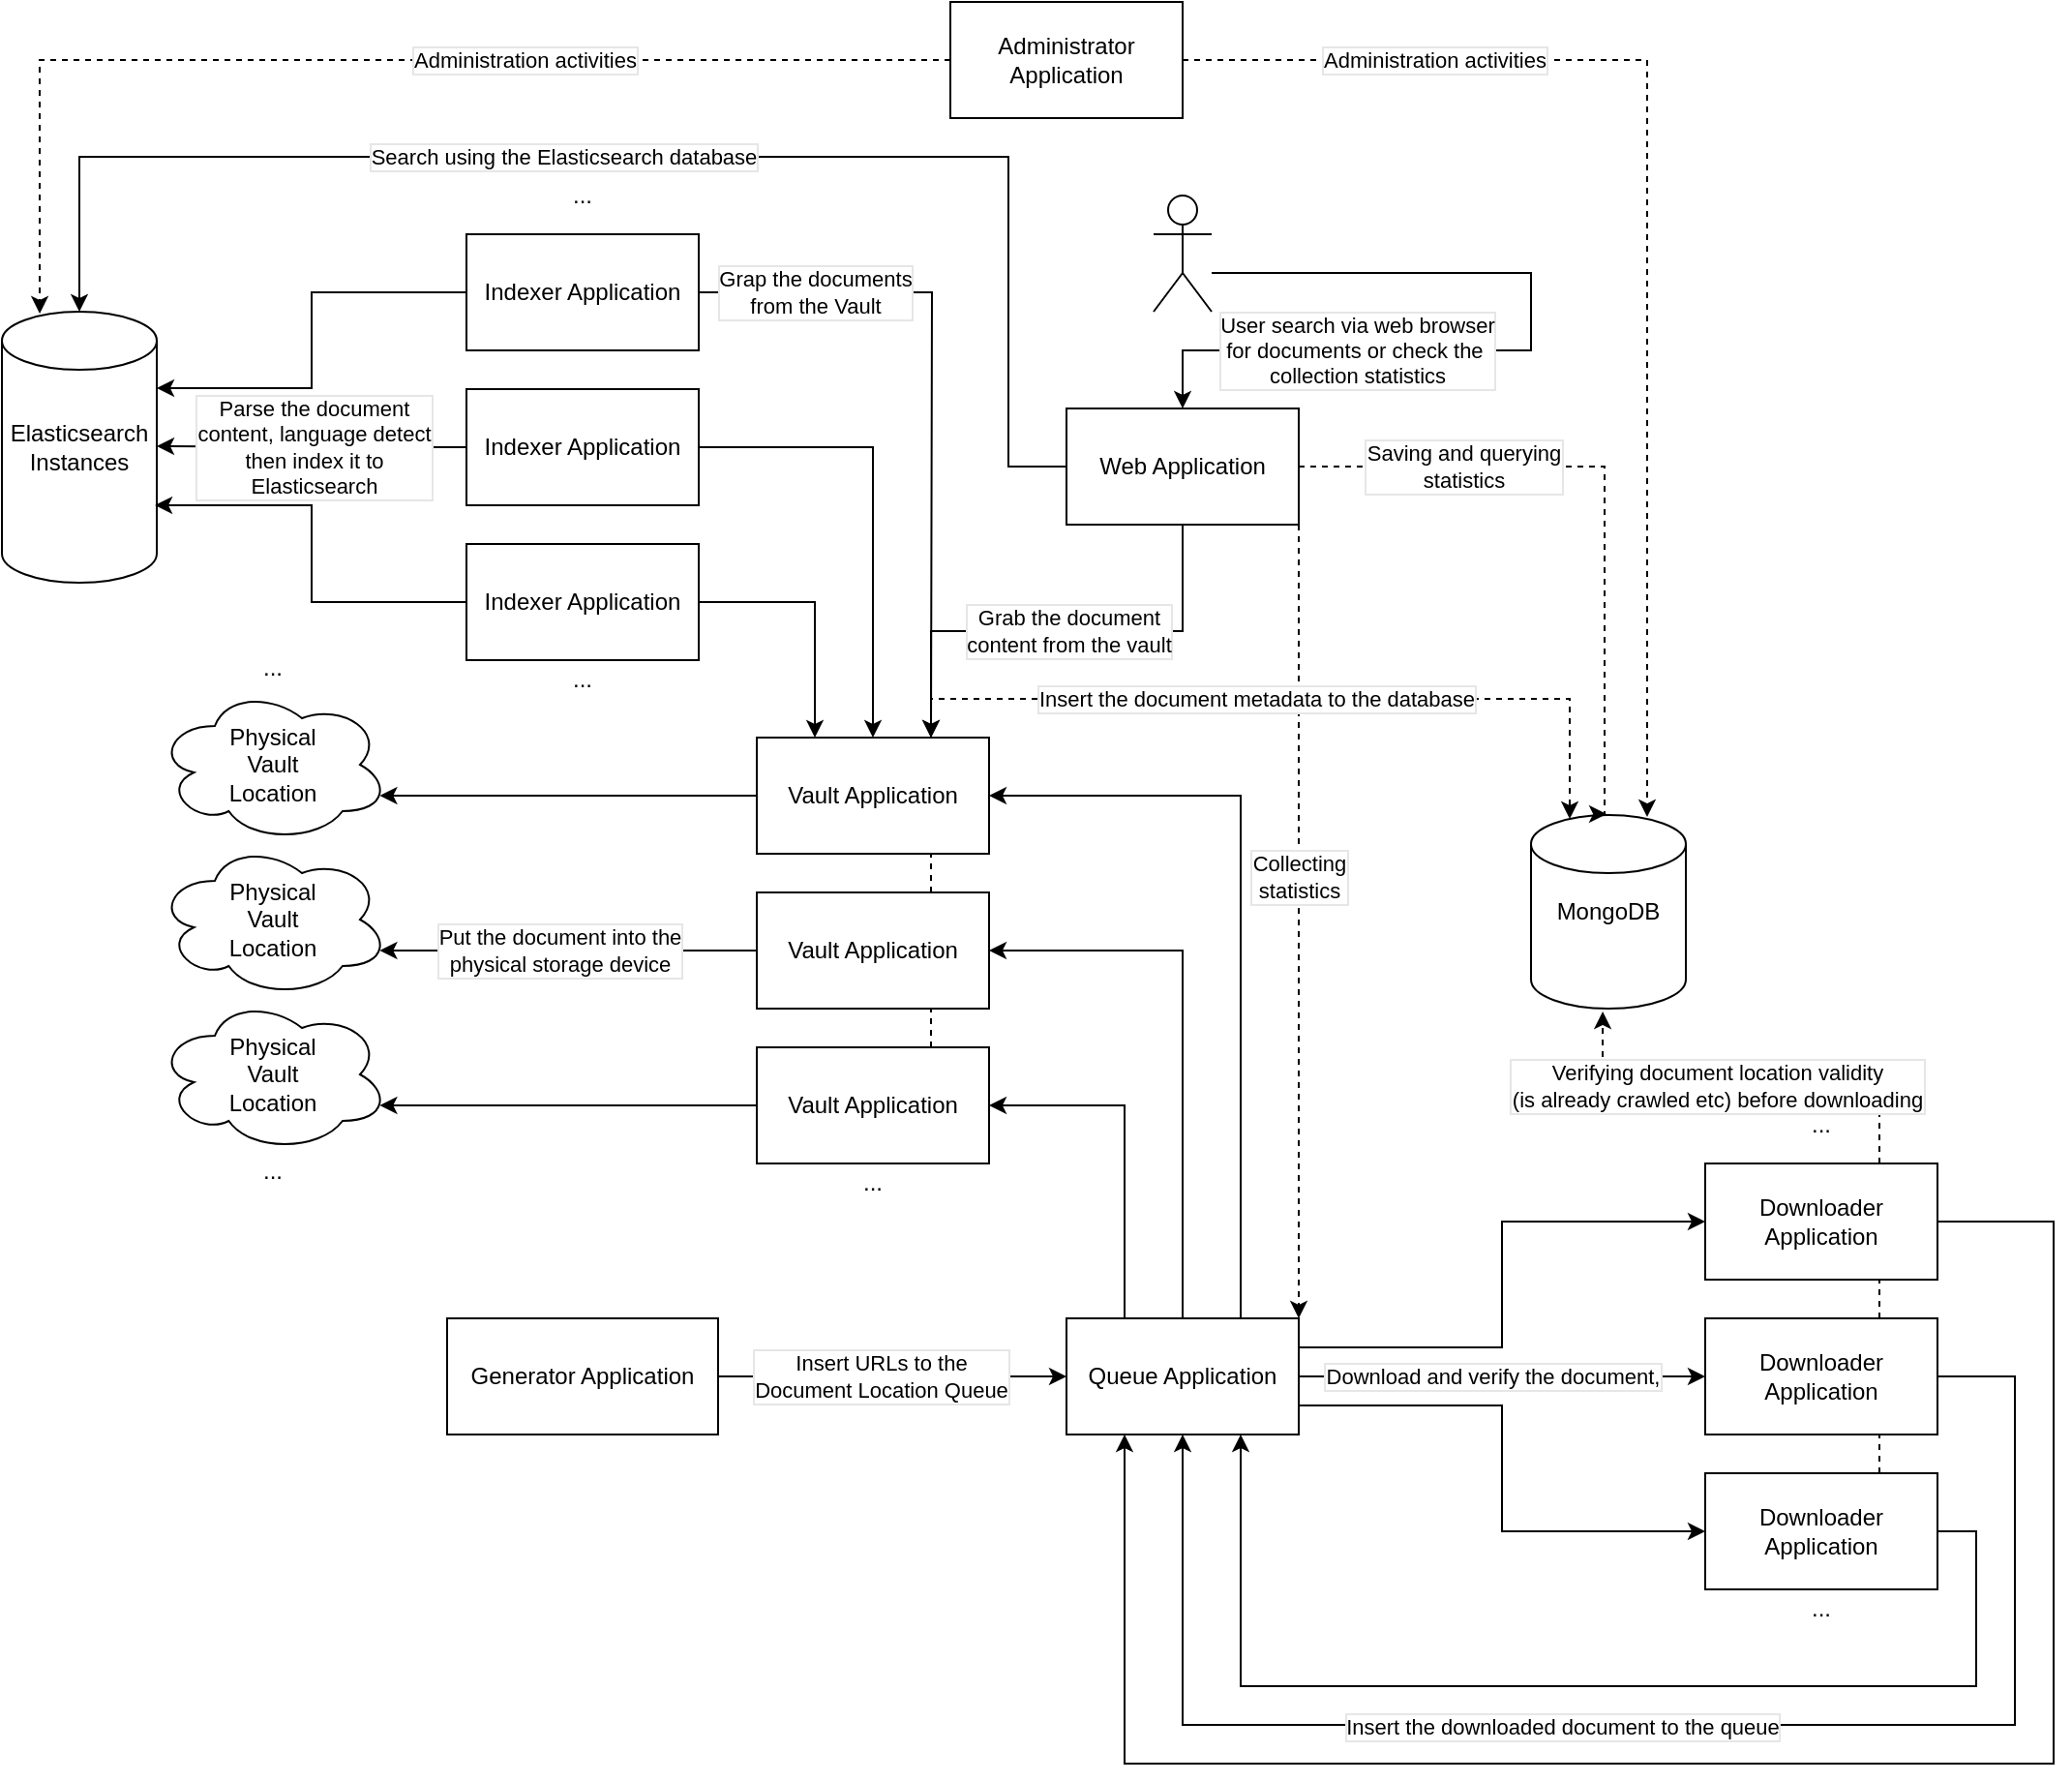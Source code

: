 <mxfile version="13.6.9" type="device"><diagram id="1iQj42AIyRgl3TGFdhaP" name="Page-1"><mxGraphModel dx="1792" dy="1650" grid="1" gridSize="10" guides="1" tooltips="1" connect="1" arrows="1" fold="1" page="1" pageScale="1" pageWidth="850" pageHeight="1100" math="0" shadow="0"><root><mxCell id="0"/><mxCell id="1" parent="0"/><mxCell id="QyyxcNpa5Ya9WB6LcHAx-3" style="edgeStyle=orthogonalEdgeStyle;rounded=0;orthogonalLoop=1;jettySize=auto;html=1;exitX=1;exitY=1;exitDx=0;exitDy=0;entryX=1;entryY=0;entryDx=0;entryDy=0;dashed=1;" edge="1" parent="1" source="GJ7fCo2yTdwIKpVJeAWD-68" target="GJ7fCo2yTdwIKpVJeAWD-2"><mxGeometry relative="1" as="geometry"/></mxCell><mxCell id="QyyxcNpa5Ya9WB6LcHAx-4" value="Collecting&lt;br&gt;statistics" style="edgeLabel;html=1;align=center;verticalAlign=middle;resizable=0;points=[];labelBorderColor=#E6E6E6;" vertex="1" connectable="0" parent="QyyxcNpa5Ya9WB6LcHAx-3"><mxGeometry x="-0.112" relative="1" as="geometry"><mxPoint as="offset"/></mxGeometry></mxCell><mxCell id="GJ7fCo2yTdwIKpVJeAWD-3" style="edgeStyle=orthogonalEdgeStyle;rounded=0;orthogonalLoop=1;jettySize=auto;html=1;exitX=1;exitY=0.5;exitDx=0;exitDy=0;entryX=0;entryY=0.5;entryDx=0;entryDy=0;" parent="1" source="GJ7fCo2yTdwIKpVJeAWD-1" target="GJ7fCo2yTdwIKpVJeAWD-2" edge="1"><mxGeometry relative="1" as="geometry"/></mxCell><mxCell id="GJ7fCo2yTdwIKpVJeAWD-4" value="Insert URLs to the&lt;br&gt;Document Location Queue" style="edgeLabel;html=1;align=center;verticalAlign=middle;resizable=0;points=[];labelBorderColor=#E6E6E6;" parent="GJ7fCo2yTdwIKpVJeAWD-3" vertex="1" connectable="0"><mxGeometry x="0.2" relative="1" as="geometry"><mxPoint x="-24" as="offset"/></mxGeometry></mxCell><mxCell id="GJ7fCo2yTdwIKpVJeAWD-1" value="Generator Application" style="rounded=0;whiteSpace=wrap;html=1;" parent="1" vertex="1"><mxGeometry y="250" width="140" height="60" as="geometry"/></mxCell><mxCell id="GJ7fCo2yTdwIKpVJeAWD-8" style="edgeStyle=orthogonalEdgeStyle;rounded=0;orthogonalLoop=1;jettySize=auto;html=1;exitX=1;exitY=0.5;exitDx=0;exitDy=0;entryX=0;entryY=0.5;entryDx=0;entryDy=0;" parent="1" source="GJ7fCo2yTdwIKpVJeAWD-2" target="GJ7fCo2yTdwIKpVJeAWD-6" edge="1"><mxGeometry relative="1" as="geometry"/></mxCell><mxCell id="GJ7fCo2yTdwIKpVJeAWD-15" value="Download and verify the document," style="edgeLabel;html=1;align=center;verticalAlign=middle;resizable=0;points=[];labelBorderColor=#E6E6E6;" parent="GJ7fCo2yTdwIKpVJeAWD-8" vertex="1" connectable="0"><mxGeometry x="0.257" y="1" relative="1" as="geometry"><mxPoint x="-32" y="1" as="offset"/></mxGeometry></mxCell><mxCell id="GJ7fCo2yTdwIKpVJeAWD-11" style="edgeStyle=orthogonalEdgeStyle;rounded=0;orthogonalLoop=1;jettySize=auto;html=1;exitX=1;exitY=0.25;exitDx=0;exitDy=0;entryX=0;entryY=0.5;entryDx=0;entryDy=0;" parent="1" source="GJ7fCo2yTdwIKpVJeAWD-2" target="GJ7fCo2yTdwIKpVJeAWD-5" edge="1"><mxGeometry relative="1" as="geometry"><Array as="points"><mxPoint x="545" y="265"/><mxPoint x="545" y="200"/></Array></mxGeometry></mxCell><mxCell id="GJ7fCo2yTdwIKpVJeAWD-12" style="edgeStyle=orthogonalEdgeStyle;rounded=0;orthogonalLoop=1;jettySize=auto;html=1;exitX=1;exitY=0.75;exitDx=0;exitDy=0;entryX=0;entryY=0.5;entryDx=0;entryDy=0;" parent="1" source="GJ7fCo2yTdwIKpVJeAWD-2" target="GJ7fCo2yTdwIKpVJeAWD-7" edge="1"><mxGeometry relative="1" as="geometry"/></mxCell><mxCell id="GJ7fCo2yTdwIKpVJeAWD-37" style="edgeStyle=orthogonalEdgeStyle;rounded=0;orthogonalLoop=1;jettySize=auto;html=1;exitX=0.5;exitY=0;exitDx=0;exitDy=0;entryX=1;entryY=0.5;entryDx=0;entryDy=0;endArrow=classic;endFill=1;" parent="1" source="GJ7fCo2yTdwIKpVJeAWD-2" target="GJ7fCo2yTdwIKpVJeAWD-32" edge="1"><mxGeometry relative="1" as="geometry"/></mxCell><mxCell id="GJ7fCo2yTdwIKpVJeAWD-38" style="edgeStyle=orthogonalEdgeStyle;rounded=0;orthogonalLoop=1;jettySize=auto;html=1;exitX=0.25;exitY=0;exitDx=0;exitDy=0;entryX=1;entryY=0.5;entryDx=0;entryDy=0;endArrow=classic;endFill=1;" parent="1" source="GJ7fCo2yTdwIKpVJeAWD-2" target="GJ7fCo2yTdwIKpVJeAWD-33" edge="1"><mxGeometry relative="1" as="geometry"/></mxCell><mxCell id="GJ7fCo2yTdwIKpVJeAWD-39" style="edgeStyle=orthogonalEdgeStyle;rounded=0;orthogonalLoop=1;jettySize=auto;html=1;exitX=0.75;exitY=0;exitDx=0;exitDy=0;entryX=1;entryY=0.5;entryDx=0;entryDy=0;endArrow=classic;endFill=1;" parent="1" source="GJ7fCo2yTdwIKpVJeAWD-2" target="GJ7fCo2yTdwIKpVJeAWD-31" edge="1"><mxGeometry relative="1" as="geometry"/></mxCell><mxCell id="GJ7fCo2yTdwIKpVJeAWD-2" value="Queue Application" style="rounded=0;whiteSpace=wrap;html=1;" parent="1" vertex="1"><mxGeometry x="320" y="250" width="120" height="60" as="geometry"/></mxCell><mxCell id="GJ7fCo2yTdwIKpVJeAWD-16" style="edgeStyle=orthogonalEdgeStyle;rounded=0;orthogonalLoop=1;jettySize=auto;html=1;exitX=1;exitY=0.5;exitDx=0;exitDy=0;entryX=0.25;entryY=1;entryDx=0;entryDy=0;" parent="1" source="GJ7fCo2yTdwIKpVJeAWD-5" target="GJ7fCo2yTdwIKpVJeAWD-2" edge="1"><mxGeometry relative="1" as="geometry"><Array as="points"><mxPoint x="830" y="200"/><mxPoint x="830" y="480"/><mxPoint x="350" y="480"/></Array></mxGeometry></mxCell><mxCell id="GJ7fCo2yTdwIKpVJeAWD-26" style="edgeStyle=orthogonalEdgeStyle;rounded=0;orthogonalLoop=1;jettySize=auto;html=1;exitX=0.75;exitY=0;exitDx=0;exitDy=0;entryX=0.463;entryY=1.015;entryDx=0;entryDy=0;entryPerimeter=0;dashed=1;" parent="1" source="GJ7fCo2yTdwIKpVJeAWD-5" target="GJ7fCo2yTdwIKpVJeAWD-25" edge="1"><mxGeometry relative="1" as="geometry"/></mxCell><mxCell id="GJ7fCo2yTdwIKpVJeAWD-30" value="Verifying document location validity&lt;br&gt;(is already crawled etc) before downloading" style="edgeLabel;html=1;align=center;verticalAlign=middle;resizable=0;points=[];labelBorderColor=#E6E6E6;" parent="GJ7fCo2yTdwIKpVJeAWD-26" vertex="1" connectable="0"><mxGeometry x="0.122" relative="1" as="geometry"><mxPoint as="offset"/></mxGeometry></mxCell><mxCell id="GJ7fCo2yTdwIKpVJeAWD-5" value="Downloader Application" style="rounded=0;whiteSpace=wrap;html=1;" parent="1" vertex="1"><mxGeometry x="650" y="170" width="120" height="60" as="geometry"/></mxCell><mxCell id="GJ7fCo2yTdwIKpVJeAWD-17" style="edgeStyle=orthogonalEdgeStyle;rounded=0;orthogonalLoop=1;jettySize=auto;html=1;exitX=1;exitY=0.5;exitDx=0;exitDy=0;entryX=0.5;entryY=1;entryDx=0;entryDy=0;" parent="1" source="GJ7fCo2yTdwIKpVJeAWD-6" target="GJ7fCo2yTdwIKpVJeAWD-2" edge="1"><mxGeometry relative="1" as="geometry"><Array as="points"><mxPoint x="810" y="280"/><mxPoint x="810" y="460"/><mxPoint x="380" y="460"/></Array></mxGeometry></mxCell><mxCell id="GJ7fCo2yTdwIKpVJeAWD-24" value="Insert the downloaded document to the queue" style="edgeLabel;html=1;align=center;verticalAlign=middle;resizable=0;points=[];labelBorderColor=#E6E6E6;" parent="GJ7fCo2yTdwIKpVJeAWD-17" vertex="1" connectable="0"><mxGeometry x="0.135" y="1" relative="1" as="geometry"><mxPoint as="offset"/></mxGeometry></mxCell><mxCell id="GJ7fCo2yTdwIKpVJeAWD-27" style="edgeStyle=orthogonalEdgeStyle;rounded=0;orthogonalLoop=1;jettySize=auto;html=1;exitX=0.75;exitY=0;exitDx=0;exitDy=0;entryX=0.75;entryY=1;entryDx=0;entryDy=0;dashed=1;endArrow=none;endFill=0;" parent="1" source="GJ7fCo2yTdwIKpVJeAWD-6" target="GJ7fCo2yTdwIKpVJeAWD-5" edge="1"><mxGeometry relative="1" as="geometry"/></mxCell><mxCell id="GJ7fCo2yTdwIKpVJeAWD-6" value="Downloader Application" style="rounded=0;whiteSpace=wrap;html=1;" parent="1" vertex="1"><mxGeometry x="650" y="250" width="120" height="60" as="geometry"/></mxCell><mxCell id="GJ7fCo2yTdwIKpVJeAWD-18" style="edgeStyle=orthogonalEdgeStyle;rounded=0;orthogonalLoop=1;jettySize=auto;html=1;exitX=1;exitY=0.5;exitDx=0;exitDy=0;entryX=0.75;entryY=1;entryDx=0;entryDy=0;" parent="1" source="GJ7fCo2yTdwIKpVJeAWD-7" target="GJ7fCo2yTdwIKpVJeAWD-2" edge="1"><mxGeometry relative="1" as="geometry"><Array as="points"><mxPoint x="790" y="360"/><mxPoint x="790" y="440"/><mxPoint x="410" y="440"/></Array></mxGeometry></mxCell><mxCell id="GJ7fCo2yTdwIKpVJeAWD-28" style="edgeStyle=orthogonalEdgeStyle;rounded=0;orthogonalLoop=1;jettySize=auto;html=1;exitX=0.75;exitY=0;exitDx=0;exitDy=0;entryX=0.75;entryY=1;entryDx=0;entryDy=0;dashed=1;endArrow=none;endFill=0;" parent="1" source="GJ7fCo2yTdwIKpVJeAWD-7" target="GJ7fCo2yTdwIKpVJeAWD-6" edge="1"><mxGeometry relative="1" as="geometry"/></mxCell><mxCell id="GJ7fCo2yTdwIKpVJeAWD-7" value="Downloader Application" style="rounded=0;whiteSpace=wrap;html=1;" parent="1" vertex="1"><mxGeometry x="650" y="330" width="120" height="60" as="geometry"/></mxCell><mxCell id="GJ7fCo2yTdwIKpVJeAWD-13" value="..." style="text;html=1;strokeColor=none;fillColor=none;align=center;verticalAlign=middle;whiteSpace=wrap;rounded=0;" parent="1" vertex="1"><mxGeometry x="690" y="140" width="40" height="20" as="geometry"/></mxCell><mxCell id="GJ7fCo2yTdwIKpVJeAWD-14" value="..." style="text;html=1;strokeColor=none;fillColor=none;align=center;verticalAlign=middle;whiteSpace=wrap;rounded=0;" parent="1" vertex="1"><mxGeometry x="690" y="390" width="40" height="20" as="geometry"/></mxCell><mxCell id="GJ7fCo2yTdwIKpVJeAWD-25" value="MongoDB" style="shape=cylinder2;whiteSpace=wrap;html=1;boundedLbl=1;backgroundOutline=1;size=15;" parent="1" vertex="1"><mxGeometry x="560" y="-10" width="80" height="100" as="geometry"/></mxCell><mxCell id="GJ7fCo2yTdwIKpVJeAWD-43" style="edgeStyle=orthogonalEdgeStyle;rounded=0;orthogonalLoop=1;jettySize=auto;html=1;exitX=0;exitY=0.5;exitDx=0;exitDy=0;entryX=0.96;entryY=0.7;entryDx=0;entryDy=0;entryPerimeter=0;endArrow=classic;endFill=1;" parent="1" source="GJ7fCo2yTdwIKpVJeAWD-31" target="GJ7fCo2yTdwIKpVJeAWD-40" edge="1"><mxGeometry relative="1" as="geometry"/></mxCell><mxCell id="GJ7fCo2yTdwIKpVJeAWD-51" style="edgeStyle=orthogonalEdgeStyle;rounded=0;orthogonalLoop=1;jettySize=auto;html=1;exitX=0.75;exitY=0;exitDx=0;exitDy=0;dashed=1;endArrow=classic;endFill=1;entryX=0.238;entryY=0.02;entryDx=0;entryDy=0;entryPerimeter=0;" parent="1" source="GJ7fCo2yTdwIKpVJeAWD-31" target="GJ7fCo2yTdwIKpVJeAWD-25" edge="1"><mxGeometry relative="1" as="geometry"><mxPoint x="580" y="-30" as="targetPoint"/><Array as="points"><mxPoint x="250" y="-70"/><mxPoint x="580" y="-70"/></Array></mxGeometry></mxCell><mxCell id="GJ7fCo2yTdwIKpVJeAWD-52" value="Insert the document metadata to the database" style="edgeLabel;html=1;align=center;verticalAlign=middle;resizable=0;points=[];labelBorderColor=#E6E6E6;" parent="GJ7fCo2yTdwIKpVJeAWD-51" vertex="1" connectable="0"><mxGeometry x="-0.174" y="2" relative="1" as="geometry"><mxPoint x="17" y="2" as="offset"/></mxGeometry></mxCell><mxCell id="GJ7fCo2yTdwIKpVJeAWD-31" value="Vault Application" style="rounded=0;whiteSpace=wrap;html=1;" parent="1" vertex="1"><mxGeometry x="160" y="-50" width="120" height="60" as="geometry"/></mxCell><mxCell id="GJ7fCo2yTdwIKpVJeAWD-44" style="edgeStyle=orthogonalEdgeStyle;rounded=0;orthogonalLoop=1;jettySize=auto;html=1;exitX=0;exitY=0.5;exitDx=0;exitDy=0;entryX=0.96;entryY=0.7;entryDx=0;entryDy=0;entryPerimeter=0;endArrow=classic;endFill=1;" parent="1" source="GJ7fCo2yTdwIKpVJeAWD-32" target="GJ7fCo2yTdwIKpVJeAWD-41" edge="1"><mxGeometry relative="1" as="geometry"/></mxCell><mxCell id="GJ7fCo2yTdwIKpVJeAWD-46" value="Put the document into the&lt;br&gt;physical storage device" style="edgeLabel;html=1;align=center;verticalAlign=middle;resizable=0;points=[];labelBorderColor=#E6E6E6;" parent="GJ7fCo2yTdwIKpVJeAWD-44" vertex="1" connectable="0"><mxGeometry x="0.225" y="-1" relative="1" as="geometry"><mxPoint x="17" y="1" as="offset"/></mxGeometry></mxCell><mxCell id="GJ7fCo2yTdwIKpVJeAWD-50" style="edgeStyle=orthogonalEdgeStyle;rounded=0;orthogonalLoop=1;jettySize=auto;html=1;exitX=0.75;exitY=0;exitDx=0;exitDy=0;entryX=0.75;entryY=1;entryDx=0;entryDy=0;dashed=1;endArrow=none;endFill=0;" parent="1" source="GJ7fCo2yTdwIKpVJeAWD-32" target="GJ7fCo2yTdwIKpVJeAWD-31" edge="1"><mxGeometry relative="1" as="geometry"/></mxCell><mxCell id="GJ7fCo2yTdwIKpVJeAWD-32" value="Vault Application" style="rounded=0;whiteSpace=wrap;html=1;" parent="1" vertex="1"><mxGeometry x="160" y="30" width="120" height="60" as="geometry"/></mxCell><mxCell id="GJ7fCo2yTdwIKpVJeAWD-45" style="edgeStyle=orthogonalEdgeStyle;rounded=0;orthogonalLoop=1;jettySize=auto;html=1;exitX=0;exitY=0.5;exitDx=0;exitDy=0;entryX=0.96;entryY=0.7;entryDx=0;entryDy=0;entryPerimeter=0;endArrow=classic;endFill=1;" parent="1" source="GJ7fCo2yTdwIKpVJeAWD-33" target="GJ7fCo2yTdwIKpVJeAWD-42" edge="1"><mxGeometry relative="1" as="geometry"/></mxCell><mxCell id="GJ7fCo2yTdwIKpVJeAWD-49" style="edgeStyle=orthogonalEdgeStyle;rounded=0;orthogonalLoop=1;jettySize=auto;html=1;exitX=0.75;exitY=0;exitDx=0;exitDy=0;entryX=0.75;entryY=1;entryDx=0;entryDy=0;endArrow=none;endFill=0;dashed=1;" parent="1" source="GJ7fCo2yTdwIKpVJeAWD-33" target="GJ7fCo2yTdwIKpVJeAWD-32" edge="1"><mxGeometry relative="1" as="geometry"/></mxCell><mxCell id="GJ7fCo2yTdwIKpVJeAWD-33" value="Vault Application" style="rounded=0;whiteSpace=wrap;html=1;" parent="1" vertex="1"><mxGeometry x="160" y="110" width="120" height="60" as="geometry"/></mxCell><mxCell id="GJ7fCo2yTdwIKpVJeAWD-34" value="..." style="text;html=1;strokeColor=none;fillColor=none;align=center;verticalAlign=middle;whiteSpace=wrap;rounded=0;" parent="1" vertex="1"><mxGeometry x="200" y="170" width="40" height="20" as="geometry"/></mxCell><mxCell id="GJ7fCo2yTdwIKpVJeAWD-40" value="Physical&lt;br&gt;Vault&lt;br&gt;Location" style="ellipse;shape=cloud;whiteSpace=wrap;html=1;" parent="1" vertex="1"><mxGeometry x="-150" y="-76" width="120" height="80" as="geometry"/></mxCell><mxCell id="GJ7fCo2yTdwIKpVJeAWD-41" value="Physical&lt;br&gt;Vault&lt;br&gt;Location" style="ellipse;shape=cloud;whiteSpace=wrap;html=1;" parent="1" vertex="1"><mxGeometry x="-150" y="4" width="120" height="80" as="geometry"/></mxCell><mxCell id="GJ7fCo2yTdwIKpVJeAWD-42" value="Physical&lt;br&gt;Vault&lt;br&gt;Location" style="ellipse;shape=cloud;whiteSpace=wrap;html=1;" parent="1" vertex="1"><mxGeometry x="-150" y="84" width="120" height="80" as="geometry"/></mxCell><mxCell id="GJ7fCo2yTdwIKpVJeAWD-47" value="..." style="text;html=1;strokeColor=none;fillColor=none;align=center;verticalAlign=middle;whiteSpace=wrap;rounded=0;" parent="1" vertex="1"><mxGeometry x="-110" y="164" width="40" height="20" as="geometry"/></mxCell><mxCell id="GJ7fCo2yTdwIKpVJeAWD-48" value="..." style="text;html=1;strokeColor=none;fillColor=none;align=center;verticalAlign=middle;whiteSpace=wrap;rounded=0;" parent="1" vertex="1"><mxGeometry x="-110" y="-96" width="40" height="20" as="geometry"/></mxCell><mxCell id="GJ7fCo2yTdwIKpVJeAWD-61" style="edgeStyle=orthogonalEdgeStyle;rounded=0;orthogonalLoop=1;jettySize=auto;html=1;exitX=1;exitY=0.5;exitDx=0;exitDy=0;entryX=0.5;entryY=0;entryDx=0;entryDy=0;endArrow=classic;endFill=1;" parent="1" source="GJ7fCo2yTdwIKpVJeAWD-53" target="GJ7fCo2yTdwIKpVJeAWD-31" edge="1"><mxGeometry relative="1" as="geometry"/></mxCell><mxCell id="GJ7fCo2yTdwIKpVJeAWD-65" style="edgeStyle=orthogonalEdgeStyle;rounded=0;orthogonalLoop=1;jettySize=auto;html=1;exitX=0;exitY=0.5;exitDx=0;exitDy=0;entryX=1;entryY=0.496;entryDx=0;entryDy=0;entryPerimeter=0;endArrow=classic;endFill=1;" parent="1" source="GJ7fCo2yTdwIKpVJeAWD-53" target="GJ7fCo2yTdwIKpVJeAWD-55" edge="1"><mxGeometry relative="1" as="geometry"/></mxCell><mxCell id="GJ7fCo2yTdwIKpVJeAWD-67" value="Parse the document&lt;br&gt;content, language detect&lt;br&gt;then index it to&lt;br&gt;Elasticsearch" style="edgeLabel;html=1;align=center;verticalAlign=middle;resizable=0;points=[];labelBorderColor=#E6E6E6;" parent="GJ7fCo2yTdwIKpVJeAWD-65" vertex="1" connectable="0"><mxGeometry x="0.153" relative="1" as="geometry"><mxPoint x="12.4" y="0.59" as="offset"/></mxGeometry></mxCell><mxCell id="GJ7fCo2yTdwIKpVJeAWD-53" value="Indexer Application" style="rounded=0;whiteSpace=wrap;html=1;" parent="1" vertex="1"><mxGeometry x="10" y="-230" width="120" height="60" as="geometry"/></mxCell><mxCell id="GJ7fCo2yTdwIKpVJeAWD-55" value="Elasticsearch&lt;br&gt;Instances" style="shape=cylinder2;whiteSpace=wrap;html=1;boundedLbl=1;backgroundOutline=1;size=15;" parent="1" vertex="1"><mxGeometry x="-230" y="-270" width="80" height="140" as="geometry"/></mxCell><mxCell id="GJ7fCo2yTdwIKpVJeAWD-60" style="edgeStyle=orthogonalEdgeStyle;rounded=0;orthogonalLoop=1;jettySize=auto;html=1;exitX=1;exitY=0.5;exitDx=0;exitDy=0;entryX=0.25;entryY=0;entryDx=0;entryDy=0;endArrow=classic;endFill=1;" parent="1" source="GJ7fCo2yTdwIKpVJeAWD-56" target="GJ7fCo2yTdwIKpVJeAWD-31" edge="1"><mxGeometry relative="1" as="geometry"/></mxCell><mxCell id="GJ7fCo2yTdwIKpVJeAWD-66" style="edgeStyle=orthogonalEdgeStyle;rounded=0;orthogonalLoop=1;jettySize=auto;html=1;exitX=0;exitY=0.5;exitDx=0;exitDy=0;endArrow=classic;endFill=1;entryX=0.988;entryY=0.714;entryDx=0;entryDy=0;entryPerimeter=0;" parent="1" source="GJ7fCo2yTdwIKpVJeAWD-56" target="GJ7fCo2yTdwIKpVJeAWD-55" edge="1"><mxGeometry relative="1" as="geometry"><mxPoint x="-130" y="-160" as="targetPoint"/></mxGeometry></mxCell><mxCell id="GJ7fCo2yTdwIKpVJeAWD-56" value="Indexer Application" style="rounded=0;whiteSpace=wrap;html=1;" parent="1" vertex="1"><mxGeometry x="10" y="-150" width="120" height="60" as="geometry"/></mxCell><mxCell id="GJ7fCo2yTdwIKpVJeAWD-62" style="edgeStyle=orthogonalEdgeStyle;rounded=0;orthogonalLoop=1;jettySize=auto;html=1;exitX=1;exitY=0.5;exitDx=0;exitDy=0;endArrow=classic;endFill=1;" parent="1" source="GJ7fCo2yTdwIKpVJeAWD-57" edge="1"><mxGeometry relative="1" as="geometry"><mxPoint x="250" y="-50" as="targetPoint"/></mxGeometry></mxCell><mxCell id="GJ7fCo2yTdwIKpVJeAWD-63" value="Grap the documents&lt;br&gt;from the Vault" style="edgeLabel;html=1;align=center;verticalAlign=middle;resizable=0;points=[];labelBorderColor=#E6E6E6;" parent="GJ7fCo2yTdwIKpVJeAWD-62" vertex="1" connectable="0"><mxGeometry x="-0.714" y="1" relative="1" as="geometry"><mxPoint x="10" y="1" as="offset"/></mxGeometry></mxCell><mxCell id="GJ7fCo2yTdwIKpVJeAWD-64" style="edgeStyle=orthogonalEdgeStyle;rounded=0;orthogonalLoop=1;jettySize=auto;html=1;exitX=0;exitY=0.5;exitDx=0;exitDy=0;entryX=1;entryY=0.282;entryDx=0;entryDy=0;entryPerimeter=0;endArrow=classic;endFill=1;" parent="1" source="GJ7fCo2yTdwIKpVJeAWD-57" target="GJ7fCo2yTdwIKpVJeAWD-55" edge="1"><mxGeometry relative="1" as="geometry"/></mxCell><mxCell id="GJ7fCo2yTdwIKpVJeAWD-57" value="Indexer Application" style="rounded=0;whiteSpace=wrap;html=1;" parent="1" vertex="1"><mxGeometry x="10" y="-310" width="120" height="60" as="geometry"/></mxCell><mxCell id="GJ7fCo2yTdwIKpVJeAWD-58" value="..." style="text;html=1;strokeColor=none;fillColor=none;align=center;verticalAlign=middle;whiteSpace=wrap;rounded=0;" parent="1" vertex="1"><mxGeometry x="50" y="-90" width="40" height="20" as="geometry"/></mxCell><mxCell id="GJ7fCo2yTdwIKpVJeAWD-59" value="..." style="text;html=1;strokeColor=none;fillColor=none;align=center;verticalAlign=middle;whiteSpace=wrap;rounded=0;" parent="1" vertex="1"><mxGeometry x="50" y="-340" width="40" height="20" as="geometry"/></mxCell><mxCell id="GJ7fCo2yTdwIKpVJeAWD-69" style="edgeStyle=orthogonalEdgeStyle;rounded=0;orthogonalLoop=1;jettySize=auto;html=1;exitX=0;exitY=0.5;exitDx=0;exitDy=0;entryX=0.5;entryY=0;entryDx=0;entryDy=0;entryPerimeter=0;endArrow=classic;endFill=1;" parent="1" source="GJ7fCo2yTdwIKpVJeAWD-68" target="GJ7fCo2yTdwIKpVJeAWD-55" edge="1"><mxGeometry relative="1" as="geometry"><Array as="points"><mxPoint x="290" y="-190"/><mxPoint x="290" y="-350"/><mxPoint x="-190" y="-350"/></Array></mxGeometry></mxCell><mxCell id="GJ7fCo2yTdwIKpVJeAWD-70" value="Search using the Elasticsearch database" style="edgeLabel;html=1;align=center;verticalAlign=middle;resizable=0;points=[];labelBorderColor=#E6E6E6;" parent="GJ7fCo2yTdwIKpVJeAWD-69" vertex="1" connectable="0"><mxGeometry x="0.245" relative="1" as="geometry"><mxPoint x="47" as="offset"/></mxGeometry></mxCell><mxCell id="GJ7fCo2yTdwIKpVJeAWD-71" style="edgeStyle=orthogonalEdgeStyle;rounded=0;orthogonalLoop=1;jettySize=auto;html=1;exitX=0.5;exitY=1;exitDx=0;exitDy=0;entryX=0.75;entryY=0;entryDx=0;entryDy=0;endArrow=classic;endFill=1;" parent="1" source="GJ7fCo2yTdwIKpVJeAWD-68" target="GJ7fCo2yTdwIKpVJeAWD-31" edge="1"><mxGeometry relative="1" as="geometry"/></mxCell><mxCell id="GJ7fCo2yTdwIKpVJeAWD-72" value="Grab the document&lt;br&gt;content from the vault" style="edgeLabel;html=1;align=center;verticalAlign=middle;resizable=0;points=[];labelBorderColor=#E6E6E6;" parent="GJ7fCo2yTdwIKpVJeAWD-71" vertex="1" connectable="0"><mxGeometry x="0.238" relative="1" as="geometry"><mxPoint x="34" as="offset"/></mxGeometry></mxCell><mxCell id="GJ7fCo2yTdwIKpVJeAWD-78" style="edgeStyle=orthogonalEdgeStyle;rounded=0;orthogonalLoop=1;jettySize=auto;html=1;exitX=0.5;exitY=0;exitDx=0;exitDy=0;endArrow=none;endFill=0;startArrow=classic;startFill=1;" parent="1" source="GJ7fCo2yTdwIKpVJeAWD-68" target="GJ7fCo2yTdwIKpVJeAWD-74" edge="1"><mxGeometry relative="1" as="geometry"><Array as="points"><mxPoint x="380" y="-250"/><mxPoint x="560" y="-250"/><mxPoint x="560" y="-290"/></Array></mxGeometry></mxCell><mxCell id="GJ7fCo2yTdwIKpVJeAWD-79" value="User search via web browser&lt;br&gt;for documents or check the&amp;nbsp;&lt;br&gt;collection statistics" style="edgeLabel;html=1;align=center;verticalAlign=middle;resizable=0;points=[];labelBorderColor=#E6E6E6;" parent="GJ7fCo2yTdwIKpVJeAWD-78" vertex="1" connectable="0"><mxGeometry x="-0.233" y="-1" relative="1" as="geometry"><mxPoint x="-39" y="-1" as="offset"/></mxGeometry></mxCell><mxCell id="QyyxcNpa5Ya9WB6LcHAx-1" style="edgeStyle=orthogonalEdgeStyle;rounded=0;orthogonalLoop=1;jettySize=auto;html=1;exitX=1;exitY=0.5;exitDx=0;exitDy=0;dashed=1;entryX=0.488;entryY=-0.005;entryDx=0;entryDy=0;entryPerimeter=0;" edge="1" parent="1" source="GJ7fCo2yTdwIKpVJeAWD-68" target="GJ7fCo2yTdwIKpVJeAWD-25"><mxGeometry relative="1" as="geometry"><mxPoint x="620" y="-6" as="targetPoint"/><Array as="points"><mxPoint x="598" y="-190"/></Array></mxGeometry></mxCell><mxCell id="QyyxcNpa5Ya9WB6LcHAx-2" value="Saving and querying&lt;br&gt;statistics" style="edgeLabel;html=1;align=center;verticalAlign=middle;resizable=0;points=[];labelBorderColor=#E6E6E6;" vertex="1" connectable="0" parent="QyyxcNpa5Ya9WB6LcHAx-1"><mxGeometry x="-0.599" relative="1" as="geometry"><mxPoint x="17" as="offset"/></mxGeometry></mxCell><mxCell id="GJ7fCo2yTdwIKpVJeAWD-68" value="Web Application" style="rounded=0;whiteSpace=wrap;html=1;" parent="1" vertex="1"><mxGeometry x="320" y="-220" width="120" height="60" as="geometry"/></mxCell><mxCell id="GJ7fCo2yTdwIKpVJeAWD-74" value="" style="shape=umlActor;verticalLabelPosition=bottom;verticalAlign=top;html=1;outlineConnect=0;" parent="1" vertex="1"><mxGeometry x="365" y="-330" width="30" height="60" as="geometry"/></mxCell><mxCell id="QyyxcNpa5Ya9WB6LcHAx-6" style="edgeStyle=orthogonalEdgeStyle;rounded=0;orthogonalLoop=1;jettySize=auto;html=1;exitX=0;exitY=0.5;exitDx=0;exitDy=0;dashed=1;entryX=0.244;entryY=0.007;entryDx=0;entryDy=0;entryPerimeter=0;" edge="1" parent="1" source="QyyxcNpa5Ya9WB6LcHAx-5" target="GJ7fCo2yTdwIKpVJeAWD-55"><mxGeometry relative="1" as="geometry"><mxPoint x="-210" y="-280" as="targetPoint"/><Array as="points"><mxPoint x="-210" y="-400"/></Array></mxGeometry></mxCell><mxCell id="QyyxcNpa5Ya9WB6LcHAx-8" value="Administration activities" style="edgeLabel;html=1;align=center;verticalAlign=middle;resizable=0;points=[];labelBorderColor=#E6E6E6;" vertex="1" connectable="0" parent="QyyxcNpa5Ya9WB6LcHAx-6"><mxGeometry x="-0.558" y="5" relative="1" as="geometry"><mxPoint x="-87" y="-5" as="offset"/></mxGeometry></mxCell><mxCell id="QyyxcNpa5Ya9WB6LcHAx-7" style="edgeStyle=orthogonalEdgeStyle;rounded=0;orthogonalLoop=1;jettySize=auto;html=1;exitX=1;exitY=0.5;exitDx=0;exitDy=0;entryX=0.75;entryY=0.01;entryDx=0;entryDy=0;entryPerimeter=0;dashed=1;" edge="1" parent="1" source="QyyxcNpa5Ya9WB6LcHAx-5" target="GJ7fCo2yTdwIKpVJeAWD-25"><mxGeometry relative="1" as="geometry"/></mxCell><mxCell id="QyyxcNpa5Ya9WB6LcHAx-9" value="Administration activities" style="edgeLabel;html=1;align=center;verticalAlign=middle;resizable=0;points=[];labelBorderColor=#E6E6E6;" vertex="1" connectable="0" parent="QyyxcNpa5Ya9WB6LcHAx-7"><mxGeometry x="-0.693" y="2" relative="1" as="geometry"><mxPoint x="33" y="2" as="offset"/></mxGeometry></mxCell><mxCell id="QyyxcNpa5Ya9WB6LcHAx-5" value="Administrator Application" style="rounded=0;whiteSpace=wrap;html=1;" vertex="1" parent="1"><mxGeometry x="260" y="-430" width="120" height="60" as="geometry"/></mxCell></root></mxGraphModel></diagram></mxfile>